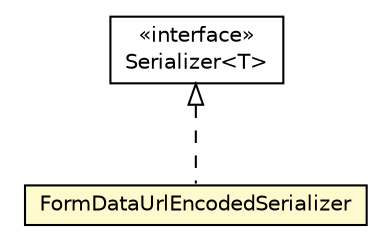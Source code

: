 #!/usr/local/bin/dot
#
# Class diagram 
# Generated by UMLGraph version R5_6-24-gf6e263 (http://www.umlgraph.org/)
#

digraph G {
	edge [fontname="Helvetica",fontsize=10,labelfontname="Helvetica",labelfontsize=10];
	node [fontname="Helvetica",fontsize=10,shape=plaintext];
	nodesep=0.25;
	ranksep=0.5;
	// io.reinert.requestor.core.FormDataUrlEncodedSerializer
	c29499 [label=<<table title="io.reinert.requestor.core.FormDataUrlEncodedSerializer" border="0" cellborder="1" cellspacing="0" cellpadding="2" port="p" bgcolor="lemonChiffon" href="./FormDataUrlEncodedSerializer.html">
		<tr><td><table border="0" cellspacing="0" cellpadding="1">
<tr><td align="center" balign="center"> FormDataUrlEncodedSerializer </td></tr>
		</table></td></tr>
		</table>>, URL="./FormDataUrlEncodedSerializer.html", fontname="Helvetica", fontcolor="black", fontsize=10.0];
	// io.reinert.requestor.core.serialization.Serializer<T>
	c29634 [label=<<table title="io.reinert.requestor.core.serialization.Serializer" border="0" cellborder="1" cellspacing="0" cellpadding="2" port="p" href="./serialization/Serializer.html">
		<tr><td><table border="0" cellspacing="0" cellpadding="1">
<tr><td align="center" balign="center"> &#171;interface&#187; </td></tr>
<tr><td align="center" balign="center"> Serializer&lt;T&gt; </td></tr>
		</table></td></tr>
		</table>>, URL="./serialization/Serializer.html", fontname="Helvetica", fontcolor="black", fontsize=10.0];
	//io.reinert.requestor.core.FormDataUrlEncodedSerializer implements io.reinert.requestor.core.serialization.Serializer<T>
	c29634:p -> c29499:p [dir=back,arrowtail=empty,style=dashed];
}

